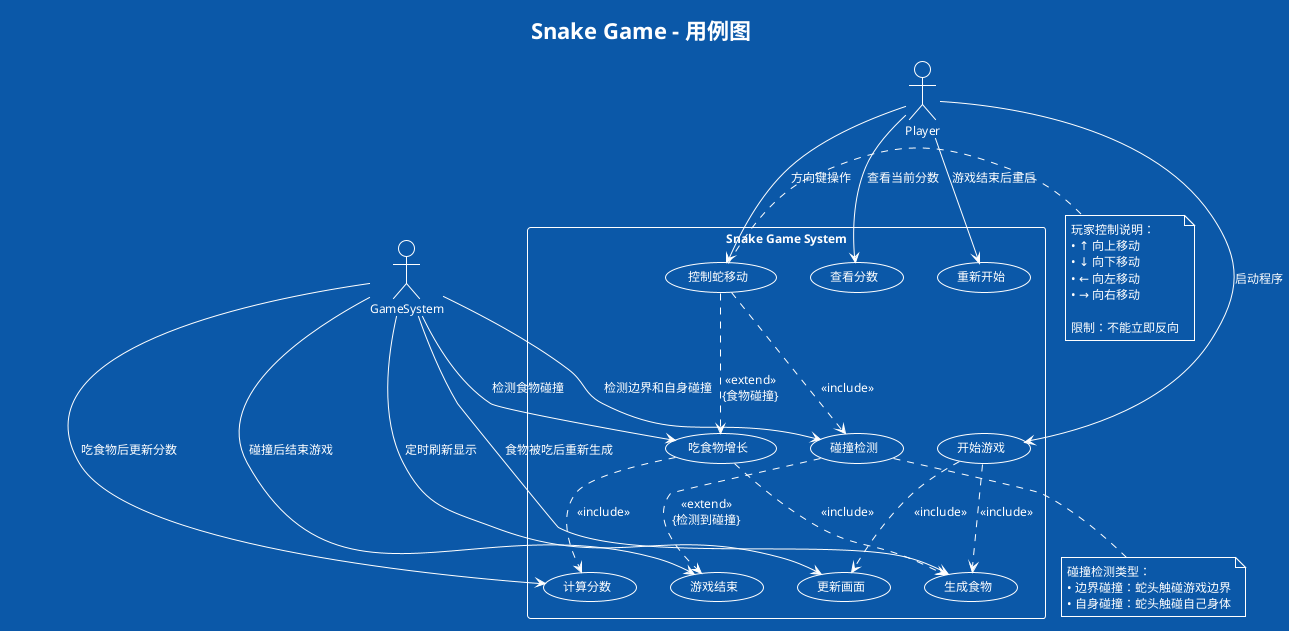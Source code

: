 @startuml Snake_Game_UseCase
!define FONT_NAME "Microsoft YaHei"
skinparam defaultFontName "Microsoft YaHei"
skinparam defaultFontSize 12
!theme amiga

title Snake Game - 用例图

actor Player as P
actor GameSystem as GS

rectangle "Snake Game System" {
  usecase "开始游戏" as UC1
  usecase "控制蛇移动" as UC2
  usecase "吃食物增长" as UC3
  usecase "碰撞检测" as UC4
  usecase "游戏结束" as UC5
  usecase "查看分数" as UC6
  usecase "重新开始" as UC7
  
  usecase "生成食物" as UC8
  usecase "更新画面" as UC9
  usecase "计算分数" as UC10
}

' 玩家用例
P --> UC1 : 启动程序
P --> UC2 : 方向键操作
P --> UC6 : 查看当前分数
P --> UC7 : 游戏结束后重启

' 系统自动用例
GS --> UC3 : 检测食物碰撞
GS --> UC4 : 检测边界和自身碰撞
GS --> UC5 : 碰撞后结束游戏
GS --> UC8 : 食物被吃后重新生成
GS --> UC9 : 定时刷新显示
GS --> UC10 : 吃食物后更新分数

' 用例关系
UC2 ..> UC4 : <<include>>
UC2 ..> UC3 : <<extend>>\n{食物碰撞}
UC3 ..> UC10 : <<include>>
UC3 ..> UC8 : <<include>>
UC4 ..> UC5 : <<extend>>\n{检测到碰撞}
UC1 ..> UC8 : <<include>>
UC1 ..> UC9 : <<include>>

note right of UC2
  玩家控制说明：
  • ↑ 向上移动
  • ↓ 向下移动  
  • ← 向左移动
  • → 向右移动
  
  限制：不能立即反向
end note

note bottom of UC4
  碰撞检测类型：
  • 边界碰撞：蛇头触碰游戏边界
  • 自身碰撞：蛇头触碰自己身体
end note

@enduml
